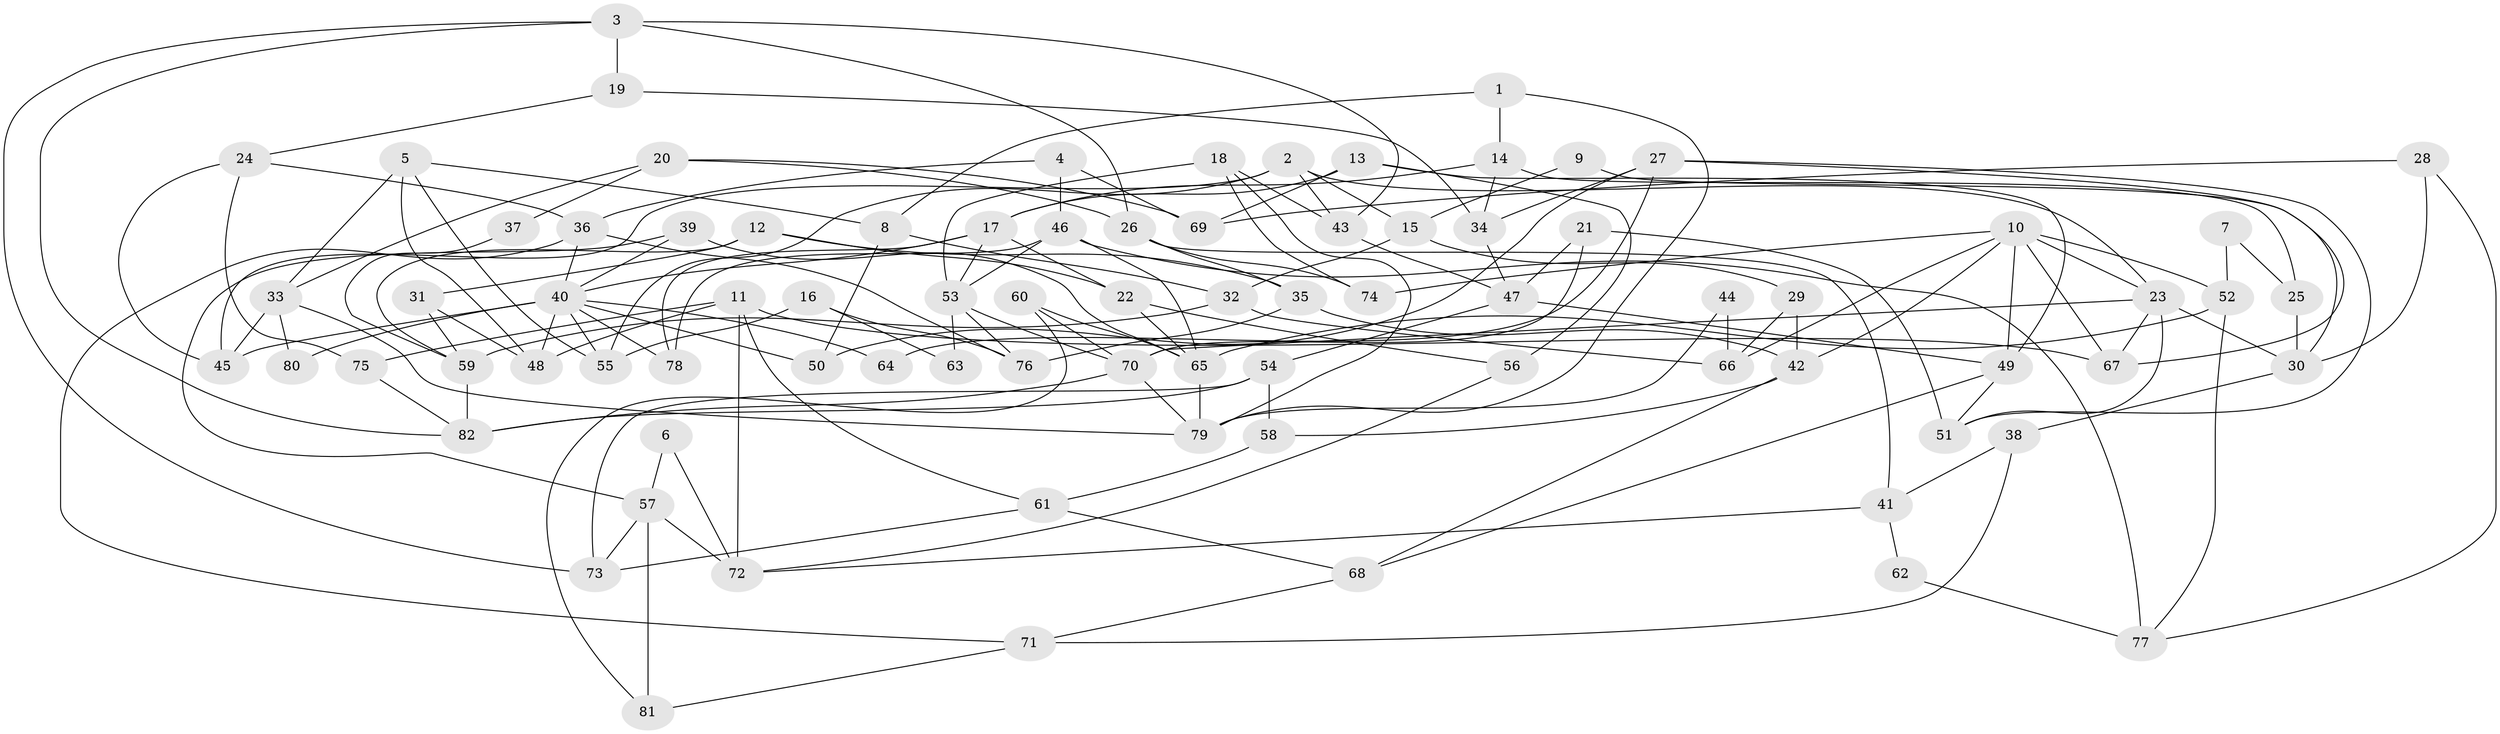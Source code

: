 // coarse degree distribution, {4: 0.3508771929824561, 3: 0.15789473684210525, 5: 0.15789473684210525, 8: 0.03508771929824561, 2: 0.08771929824561403, 9: 0.017543859649122806, 7: 0.05263157894736842, 6: 0.14035087719298245}
// Generated by graph-tools (version 1.1) at 2025/52/03/04/25 21:52:16]
// undirected, 82 vertices, 164 edges
graph export_dot {
graph [start="1"]
  node [color=gray90,style=filled];
  1;
  2;
  3;
  4;
  5;
  6;
  7;
  8;
  9;
  10;
  11;
  12;
  13;
  14;
  15;
  16;
  17;
  18;
  19;
  20;
  21;
  22;
  23;
  24;
  25;
  26;
  27;
  28;
  29;
  30;
  31;
  32;
  33;
  34;
  35;
  36;
  37;
  38;
  39;
  40;
  41;
  42;
  43;
  44;
  45;
  46;
  47;
  48;
  49;
  50;
  51;
  52;
  53;
  54;
  55;
  56;
  57;
  58;
  59;
  60;
  61;
  62;
  63;
  64;
  65;
  66;
  67;
  68;
  69;
  70;
  71;
  72;
  73;
  74;
  75;
  76;
  77;
  78;
  79;
  80;
  81;
  82;
  1 -- 8;
  1 -- 79;
  1 -- 14;
  2 -- 23;
  2 -- 43;
  2 -- 15;
  2 -- 45;
  2 -- 55;
  3 -- 82;
  3 -- 19;
  3 -- 26;
  3 -- 43;
  3 -- 73;
  4 -- 46;
  4 -- 36;
  4 -- 69;
  5 -- 33;
  5 -- 48;
  5 -- 8;
  5 -- 55;
  6 -- 72;
  6 -- 57;
  7 -- 52;
  7 -- 25;
  8 -- 50;
  8 -- 32;
  9 -- 30;
  9 -- 15;
  10 -- 49;
  10 -- 67;
  10 -- 23;
  10 -- 42;
  10 -- 52;
  10 -- 66;
  10 -- 74;
  11 -- 75;
  11 -- 61;
  11 -- 48;
  11 -- 67;
  11 -- 72;
  12 -- 31;
  12 -- 35;
  12 -- 22;
  12 -- 59;
  13 -- 49;
  13 -- 17;
  13 -- 56;
  13 -- 69;
  14 -- 34;
  14 -- 17;
  14 -- 25;
  15 -- 32;
  15 -- 29;
  16 -- 76;
  16 -- 55;
  16 -- 63;
  17 -- 53;
  17 -- 22;
  17 -- 40;
  17 -- 78;
  18 -- 79;
  18 -- 74;
  18 -- 43;
  18 -- 53;
  19 -- 34;
  19 -- 24;
  20 -- 26;
  20 -- 69;
  20 -- 33;
  20 -- 37;
  21 -- 51;
  21 -- 70;
  21 -- 47;
  22 -- 56;
  22 -- 65;
  23 -- 70;
  23 -- 30;
  23 -- 51;
  23 -- 67;
  24 -- 36;
  24 -- 45;
  24 -- 75;
  25 -- 30;
  26 -- 35;
  26 -- 41;
  26 -- 74;
  27 -- 67;
  27 -- 51;
  27 -- 34;
  27 -- 50;
  27 -- 64;
  28 -- 77;
  28 -- 69;
  28 -- 30;
  29 -- 42;
  29 -- 66;
  30 -- 38;
  31 -- 48;
  31 -- 59;
  32 -- 66;
  32 -- 59;
  33 -- 45;
  33 -- 79;
  33 -- 80;
  34 -- 47;
  35 -- 42;
  35 -- 76;
  36 -- 40;
  36 -- 71;
  36 -- 76;
  37 -- 59;
  38 -- 41;
  38 -- 71;
  39 -- 40;
  39 -- 65;
  39 -- 57;
  40 -- 55;
  40 -- 45;
  40 -- 48;
  40 -- 50;
  40 -- 64;
  40 -- 78;
  40 -- 80;
  41 -- 72;
  41 -- 62;
  42 -- 58;
  42 -- 68;
  43 -- 47;
  44 -- 66;
  44 -- 79;
  46 -- 65;
  46 -- 78;
  46 -- 53;
  46 -- 77;
  47 -- 49;
  47 -- 54;
  49 -- 68;
  49 -- 51;
  52 -- 65;
  52 -- 77;
  53 -- 63;
  53 -- 70;
  53 -- 76;
  54 -- 73;
  54 -- 58;
  54 -- 82;
  56 -- 72;
  57 -- 72;
  57 -- 73;
  57 -- 81;
  58 -- 61;
  59 -- 82;
  60 -- 65;
  60 -- 70;
  60 -- 81;
  61 -- 68;
  61 -- 73;
  62 -- 77;
  65 -- 79;
  68 -- 71;
  70 -- 82;
  70 -- 79;
  71 -- 81;
  75 -- 82;
}

